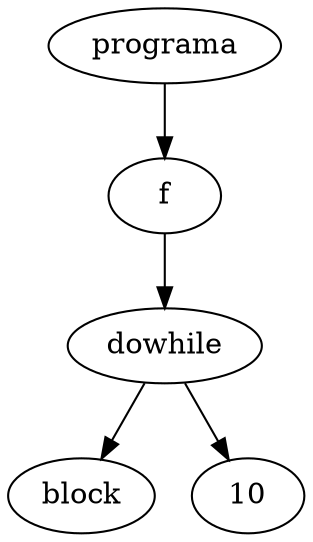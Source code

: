 digraph G {
node_0xa335e0 [label="programa"]
node_0xa33590 [label="f"]
node_0xa335e0 -> node_0xa33590
node_0xa33520 [label="dowhile"]
node_0xa33590 -> node_0xa33520
node_0xa33430 [label="block"]
node_0xa33520 -> node_0xa33430
node_0xa334d0 [label="10"]
node_0xa33520 -> node_0xa334d0
}
